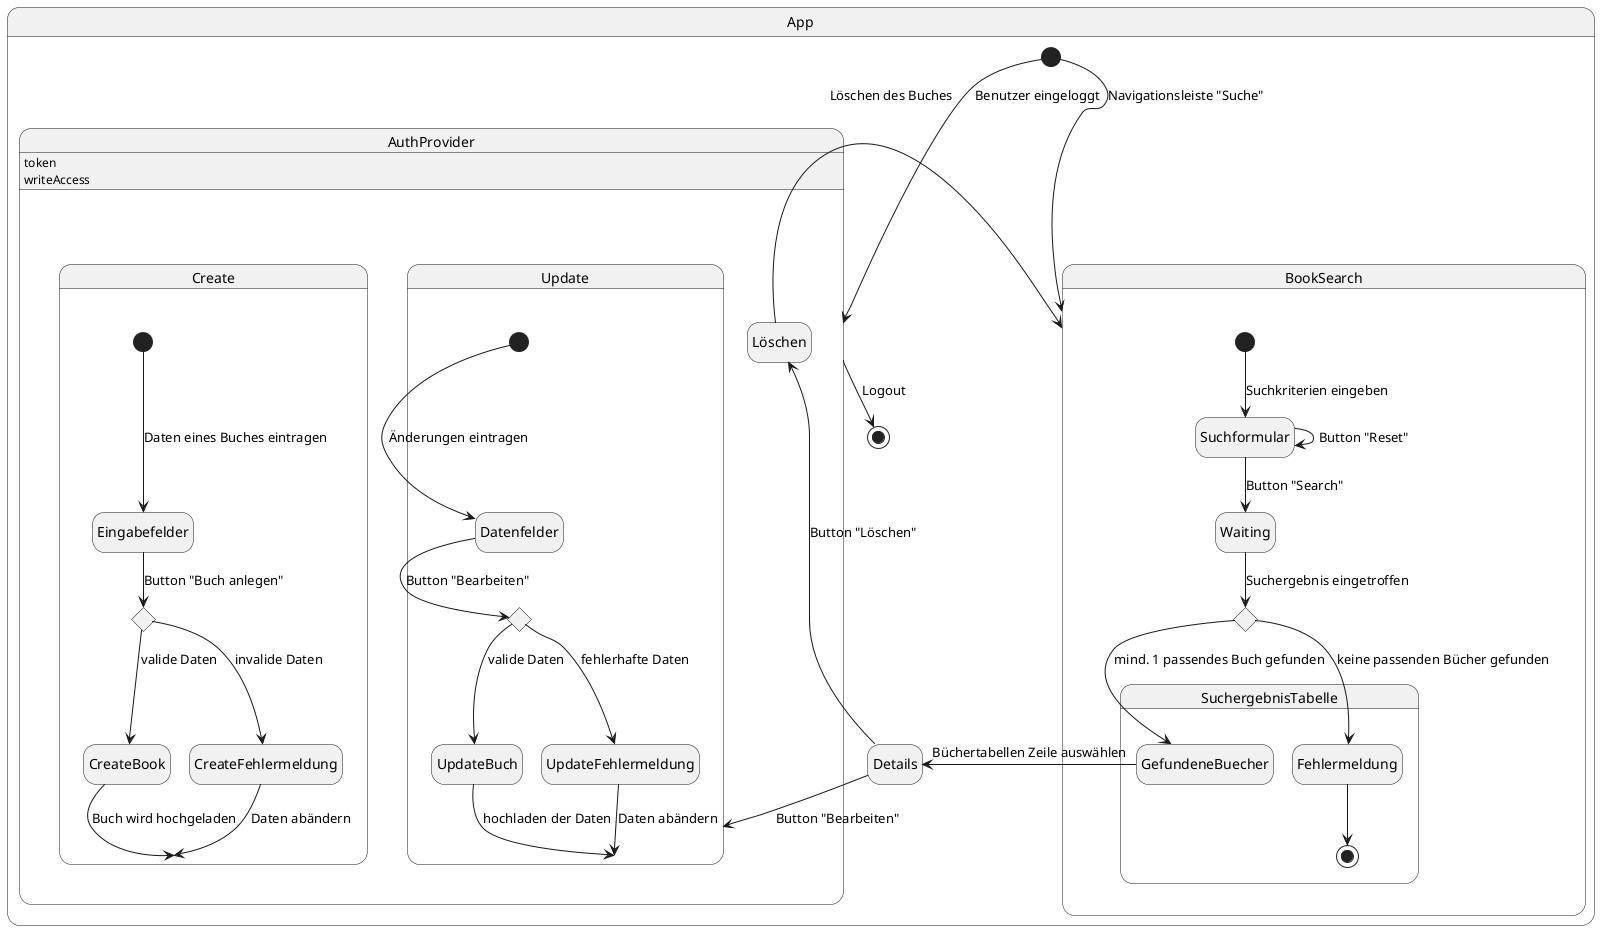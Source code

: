 @startuml Zustandsdiagramm
' Preview durch <Alt>d

hide empty description
state App {
    AuthProvider --> [*]: Logout

    state BookSearch{
        [*] --> Suchformular: Suchkriterien eingeben
        Suchformular --> Waiting: Button "Search"
        Suchformular --> Suchformular: Button "Reset"
        state SearchChoice <<choice>>
        Waiting --> SearchChoice: Suchergebnis eingetroffen

        state SuchergebnisTabelle {


            SearchChoice--> GefundeneBuecher: mind. 1 passendes Buch gefunden
            SearchChoice--> Fehlermeldung: keine passenden Bücher gefunden
            Fehlermeldung --> [*]
        }
    }
    [*] --> BookSearch: Navigationsleiste "Suche"
    GefundeneBuecher --> Details: Büchertabellen Zeile auswählen

    state AuthProvider {
        AuthProvider : token
        AuthProvider : writeAccess
        Details --> Update: Button "Bearbeiten"
        Details --> Löschen: Button "Löschen"
        Löschen --> BookSearch: Löschen des Buches

        state Create {
            [*] ---> Eingabefelder: Daten eines Buches eintragen
            state AddChoice <<choice>>
            Eingabefelder--> AddChoice: Button "Buch anlegen"
            AddChoice --> CreateBook: valide Daten
            AddChoice --> CreateFehlermeldung: invalide Daten
            CreateBook --> Create: Buch wird hochgeladen
            CreateFehlermeldung --> Create: Daten abändern
        }
        state Update {
            [*] ---> Datenfelder: Änderungen eintragen
            state UpdateChoice <<choice>>
            Datenfelder--> UpdateChoice: Button "Bearbeiten"
            UpdateBuch --> Update: hochladen der Daten
            UpdateChoice --> UpdateFehlermeldung: fehlerhafte Daten
            UpdateChoice --> UpdateBuch: valide Daten
            UpdateFehlermeldung --> Update: Daten abändern
        }

    }

    [*] --> AuthProvider: Benutzer eingeloggt
}
@enduml
